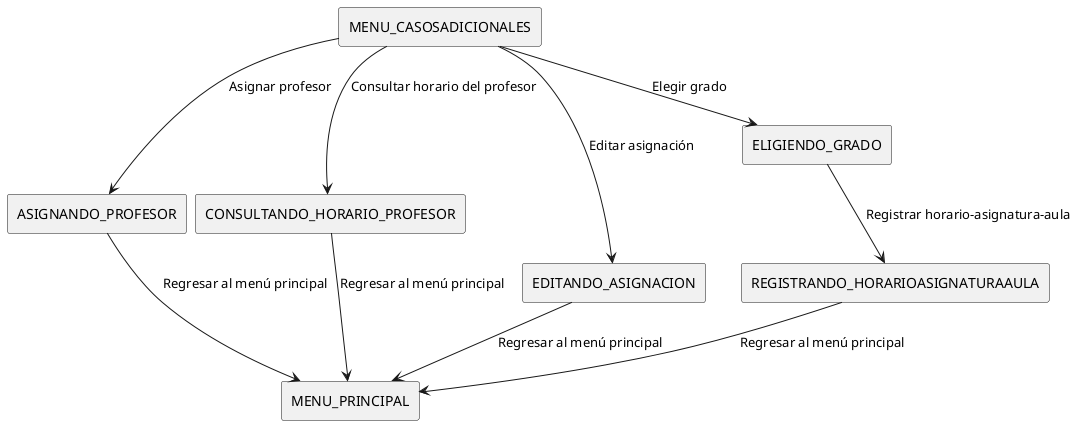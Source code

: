@startuml
!define RECTANGLE(x) rectangle x

RECTANGLE(MENU_CASOSADICIONALES)
RECTANGLE(ASIGNANDO_PROFESOR)
RECTANGLE(CONSULTANDO_HORARIO_PROFESOR)
RECTANGLE(EDITANDO_ASIGNACION)
RECTANGLE(ELIGIENDO_GRADO)
RECTANGLE(REGISTRANDO_HORARIOASIGNATURAAULA)
RECTANGLE(MENU_PRINCIPAL)

MENU_CASOSADICIONALES --> ASIGNANDO_PROFESOR : Asignar profesor
ASIGNANDO_PROFESOR --> MENU_PRINCIPAL : Regresar al menú principal

MENU_CASOSADICIONALES --> CONSULTANDO_HORARIO_PROFESOR : Consultar horario del profesor
CONSULTANDO_HORARIO_PROFESOR --> MENU_PRINCIPAL : Regresar al menú principal

MENU_CASOSADICIONALES --> EDITANDO_ASIGNACION : Editar asignación
EDITANDO_ASIGNACION --> MENU_PRINCIPAL : Regresar al menú principal

MENU_CASOSADICIONALES --> ELIGIENDO_GRADO : Elegir grado
ELIGIENDO_GRADO --> REGISTRANDO_HORARIOASIGNATURAAULA : Registrar horario-asignatura-aula
REGISTRANDO_HORARIOASIGNATURAAULA --> MENU_PRINCIPAL : Regresar al menú principal
@enduml
